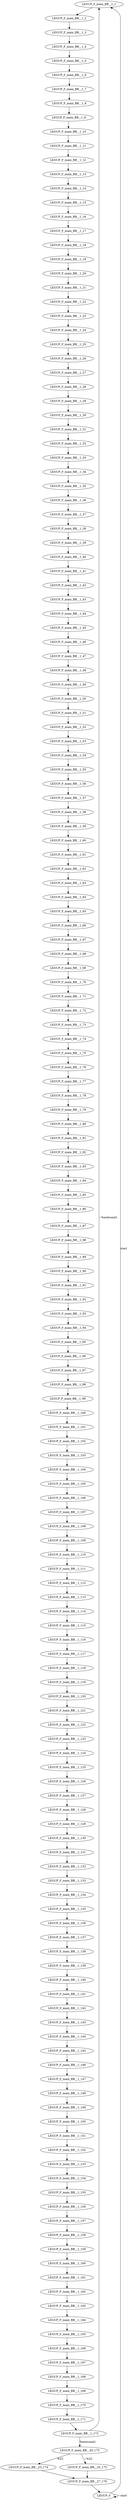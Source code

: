 digraph {
Node0x35d2580[label="LEGUP_F_main_BB__1_1"];
Node0x35d23e0[label="LEGUP_0"];
Node0x35d23e0 -> Node0x35d2580[label="start"];
Node0x35d23e0 -> Node0x35d23e0[label="~start"];
Node0x35afca0[label="LEGUP_F_main_BB__1_2"];
Node0x35d2580 -> Node0x35afca0;
Node0x35afde0[label="LEGUP_F_main_BB__1_3"];
Node0x35afca0 -> Node0x35afde0;
Node0x35d1bd0[label="LEGUP_F_main_BB__1_4"];
Node0x35afde0 -> Node0x35d1bd0;
Node0x35d1d10[label="LEGUP_F_main_BB__1_5"];
Node0x35d1bd0 -> Node0x35d1d10;
Node0x35d1e50[label="LEGUP_F_main_BB__1_6"];
Node0x35d1d10 -> Node0x35d1e50;
Node0x35d1f90[label="LEGUP_F_main_BB__1_7"];
Node0x35d1e50 -> Node0x35d1f90;
Node0x35d20d0[label="LEGUP_F_main_BB__1_8"];
Node0x35d1f90 -> Node0x35d20d0;
Node0x35d2210[label="LEGUP_F_main_BB__1_9"];
Node0x35d20d0 -> Node0x35d2210;
Node0x359bcb0[label="LEGUP_F_main_BB__1_10"];
Node0x35d2210 -> Node0x359bcb0;
Node0x359bdf0[label="LEGUP_F_main_BB__1_11"];
Node0x359bcb0 -> Node0x359bdf0;
Node0x359bf30[label="LEGUP_F_main_BB__1_12"];
Node0x359bdf0 -> Node0x359bf30;
Node0x359c070[label="LEGUP_F_main_BB__1_13"];
Node0x359bf30 -> Node0x359c070;
Node0x359c1b0[label="LEGUP_F_main_BB__1_14"];
Node0x359c070 -> Node0x359c1b0;
Node0x359c2f0[label="LEGUP_F_main_BB__1_15"];
Node0x359c1b0 -> Node0x359c2f0;
Node0x359c430[label="LEGUP_F_main_BB__1_16"];
Node0x359c2f0 -> Node0x359c430;
Node0x359c570[label="LEGUP_F_main_BB__1_17"];
Node0x359c430 -> Node0x359c570;
Node0x359c6b0[label="LEGUP_F_main_BB__1_18"];
Node0x359c570 -> Node0x359c6b0;
Node0x359c7f0[label="LEGUP_F_main_BB__1_19"];
Node0x359c6b0 -> Node0x359c7f0;
Node0x359c930[label="LEGUP_F_main_BB__1_20"];
Node0x359c7f0 -> Node0x359c930;
Node0x359ca70[label="LEGUP_F_main_BB__1_21"];
Node0x359c930 -> Node0x359ca70;
Node0x35d2960[label="LEGUP_F_main_BB__1_22"];
Node0x359ca70 -> Node0x35d2960;
Node0x35d2a70[label="LEGUP_F_main_BB__1_23"];
Node0x35d2960 -> Node0x35d2a70;
Node0x35d2bb0[label="LEGUP_F_main_BB__1_24"];
Node0x35d2a70 -> Node0x35d2bb0;
Node0x35d2cf0[label="LEGUP_F_main_BB__1_25"];
Node0x35d2bb0 -> Node0x35d2cf0;
Node0x35d2e30[label="LEGUP_F_main_BB__1_26"];
Node0x35d2cf0 -> Node0x35d2e30;
Node0x35d2f70[label="LEGUP_F_main_BB__1_27"];
Node0x35d2e30 -> Node0x35d2f70;
Node0x35d30b0[label="LEGUP_F_main_BB__1_28"];
Node0x35d2f70 -> Node0x35d30b0;
Node0x35d31f0[label="LEGUP_F_main_BB__1_29"];
Node0x35d30b0 -> Node0x35d31f0;
Node0x35d3330[label="LEGUP_F_main_BB__1_30"];
Node0x35d31f0 -> Node0x35d3330;
Node0x35d3470[label="LEGUP_F_main_BB__1_31"];
Node0x35d3330 -> Node0x35d3470;
Node0x35d35b0[label="LEGUP_F_main_BB__1_32"];
Node0x35d3470 -> Node0x35d35b0;
Node0x35d36f0[label="LEGUP_F_main_BB__1_33"];
Node0x35d35b0 -> Node0x35d36f0;
Node0x35d3830[label="LEGUP_F_main_BB__1_34"];
Node0x35d36f0 -> Node0x35d3830;
Node0x35d3970[label="LEGUP_F_main_BB__1_35"];
Node0x35d3830 -> Node0x35d3970;
Node0x35d3ab0[label="LEGUP_F_main_BB__1_36"];
Node0x35d3970 -> Node0x35d3ab0;
Node0x35d3bf0[label="LEGUP_F_main_BB__1_37"];
Node0x35d3ab0 -> Node0x35d3bf0;
Node0x35d3d30[label="LEGUP_F_main_BB__1_38"];
Node0x35d3bf0 -> Node0x35d3d30;
Node0x35d3e70[label="LEGUP_F_main_BB__1_39"];
Node0x35d3d30 -> Node0x35d3e70;
Node0x35d3fb0[label="LEGUP_F_main_BB__1_40"];
Node0x35d3e70 -> Node0x35d3fb0;
Node0x35d40f0[label="LEGUP_F_main_BB__1_41"];
Node0x35d3fb0 -> Node0x35d40f0;
Node0x35d4230[label="LEGUP_F_main_BB__1_42"];
Node0x35d40f0 -> Node0x35d4230;
Node0x35d4370[label="LEGUP_F_main_BB__1_43"];
Node0x35d4230 -> Node0x35d4370;
Node0x35d44b0[label="LEGUP_F_main_BB__1_44"];
Node0x35d4370 -> Node0x35d44b0;
Node0x35d45f0[label="LEGUP_F_main_BB__1_45"];
Node0x35d44b0 -> Node0x35d45f0;
Node0x35d4730[label="LEGUP_F_main_BB__1_46"];
Node0x35d45f0 -> Node0x35d4730;
Node0x35d4870[label="LEGUP_F_main_BB__1_47"];
Node0x35d4730 -> Node0x35d4870;
Node0x35d49b0[label="LEGUP_F_main_BB__1_48"];
Node0x35d4870 -> Node0x35d49b0;
Node0x35d4af0[label="LEGUP_F_main_BB__1_49"];
Node0x35d49b0 -> Node0x35d4af0;
Node0x35d4c30[label="LEGUP_F_main_BB__1_50"];
Node0x35d4af0 -> Node0x35d4c30;
Node0x35d4d70[label="LEGUP_F_main_BB__1_51"];
Node0x35d4c30 -> Node0x35d4d70;
Node0x35d4eb0[label="LEGUP_F_main_BB__1_52"];
Node0x35d4d70 -> Node0x35d4eb0;
Node0x35d4ff0[label="LEGUP_F_main_BB__1_53"];
Node0x35d4eb0 -> Node0x35d4ff0;
Node0x35d5130[label="LEGUP_F_main_BB__1_54"];
Node0x35d4ff0 -> Node0x35d5130;
Node0x35d5270[label="LEGUP_F_main_BB__1_55"];
Node0x35d5130 -> Node0x35d5270;
Node0x35d53b0[label="LEGUP_F_main_BB__1_56"];
Node0x35d5270 -> Node0x35d53b0;
Node0x35d54f0[label="LEGUP_F_main_BB__1_57"];
Node0x35d53b0 -> Node0x35d54f0;
Node0x35d5630[label="LEGUP_F_main_BB__1_58"];
Node0x35d54f0 -> Node0x35d5630;
Node0x35d5770[label="LEGUP_F_main_BB__1_59"];
Node0x35d5630 -> Node0x35d5770;
Node0x35d58b0[label="LEGUP_F_main_BB__1_60"];
Node0x35d5770 -> Node0x35d58b0;
Node0x35d59f0[label="LEGUP_F_main_BB__1_61"];
Node0x35d58b0 -> Node0x35d59f0;
Node0x35d5b30[label="LEGUP_F_main_BB__1_62"];
Node0x35d59f0 -> Node0x35d5b30;
Node0x35d5c70[label="LEGUP_F_main_BB__1_63"];
Node0x35d5b30 -> Node0x35d5c70;
Node0x35d5db0[label="LEGUP_F_main_BB__1_64"];
Node0x35d5c70 -> Node0x35d5db0;
Node0x35d5ef0[label="LEGUP_F_main_BB__1_65"];
Node0x35d5db0 -> Node0x35d5ef0;
Node0x35d6030[label="LEGUP_F_main_BB__1_66"];
Node0x35d5ef0 -> Node0x35d6030;
Node0x35d6170[label="LEGUP_F_main_BB__1_67"];
Node0x35d6030 -> Node0x35d6170;
Node0x35d62b0[label="LEGUP_F_main_BB__1_68"];
Node0x35d6170 -> Node0x35d62b0;
Node0x35d63f0[label="LEGUP_F_main_BB__1_69"];
Node0x35d62b0 -> Node0x35d63f0;
Node0x35d6530[label="LEGUP_F_main_BB__1_70"];
Node0x35d63f0 -> Node0x35d6530;
Node0x35d6670[label="LEGUP_F_main_BB__1_71"];
Node0x35d6530 -> Node0x35d6670;
Node0x35d67b0[label="LEGUP_F_main_BB__1_72"];
Node0x35d6670 -> Node0x35d67b0;
Node0x35d68f0[label="LEGUP_F_main_BB__1_73"];
Node0x35d67b0 -> Node0x35d68f0;
Node0x35d6a30[label="LEGUP_F_main_BB__1_74"];
Node0x35d68f0 -> Node0x35d6a30;
Node0x35d6b70[label="LEGUP_F_main_BB__1_75"];
Node0x35d6a30 -> Node0x35d6b70;
Node0x35d6cb0[label="LEGUP_F_main_BB__1_76"];
Node0x35d6b70 -> Node0x35d6cb0;
Node0x35d6df0[label="LEGUP_F_main_BB__1_77"];
Node0x35d6cb0 -> Node0x35d6df0;
Node0x35d6f30[label="LEGUP_F_main_BB__1_78"];
Node0x35d6df0 -> Node0x35d6f30;
Node0x359cba0[label="LEGUP_F_main_BB__1_79"];
Node0x35d6f30 -> Node0x359cba0;
Node0x359cce0[label="LEGUP_F_main_BB__1_80"];
Node0x359cba0 -> Node0x359cce0;
Node0x359ce20[label="LEGUP_F_main_BB__1_81"];
Node0x359cce0 -> Node0x359ce20;
Node0x359cf60[label="LEGUP_F_main_BB__1_82"];
Node0x359ce20 -> Node0x359cf60;
Node0x359d0a0[label="LEGUP_F_main_BB__1_83"];
Node0x359cf60 -> Node0x359d0a0;
Node0x359d1e0[label="LEGUP_F_main_BB__1_84"];
Node0x359d0a0 -> Node0x359d1e0;
Node0x359d320[label="LEGUP_F_main_BB__1_85"];
Node0x359d1e0 -> Node0x359d320;
Node0x359d460[label="LEGUP_F_main_BB__1_86"];
Node0x359d320 -> Node0x359d460;
Node0x359d5a0[label="LEGUP_F_main_BB__1_87"];
Node0x359d460 -> Node0x359d5a0;
Node0x359d6e0[label="LEGUP_F_main_BB__1_88"];
Node0x359d5a0 -> Node0x359d6e0;
Node0x359d820[label="LEGUP_F_main_BB__1_89"];
Node0x359d6e0 -> Node0x359d820;
Node0x359d960[label="LEGUP_F_main_BB__1_90"];
Node0x359d820 -> Node0x359d960;
Node0x359daa0[label="LEGUP_F_main_BB__1_91"];
Node0x359d960 -> Node0x359daa0;
Node0x359dbe0[label="LEGUP_F_main_BB__1_92"];
Node0x359daa0 -> Node0x359dbe0;
Node0x359dd20[label="LEGUP_F_main_BB__1_93"];
Node0x359dbe0 -> Node0x359dd20;
Node0x359de60[label="LEGUP_F_main_BB__1_94"];
Node0x359dd20 -> Node0x359de60;
Node0x359dfa0[label="LEGUP_F_main_BB__1_95"];
Node0x359de60 -> Node0x359dfa0;
Node0x359e0e0[label="LEGUP_F_main_BB__1_96"];
Node0x359dfa0 -> Node0x359e0e0;
Node0x359e220[label="LEGUP_F_main_BB__1_97"];
Node0x359e0e0 -> Node0x359e220;
Node0x359e360[label="LEGUP_F_main_BB__1_98"];
Node0x359e220 -> Node0x359e360;
Node0x359e4a0[label="LEGUP_F_main_BB__1_99"];
Node0x359e360 -> Node0x359e4a0;
Node0x359e5e0[label="LEGUP_F_main_BB__1_100"];
Node0x359e4a0 -> Node0x359e5e0;
Node0x359e720[label="LEGUP_F_main_BB__1_101"];
Node0x359e5e0 -> Node0x359e720;
Node0x359e860[label="LEGUP_F_main_BB__1_102"];
Node0x359e720 -> Node0x359e860;
Node0x359e9a0[label="LEGUP_F_main_BB__1_103"];
Node0x359e860 -> Node0x359e9a0;
Node0x359eae0[label="LEGUP_F_main_BB__1_104"];
Node0x359e9a0 -> Node0x359eae0;
Node0x359ec20[label="LEGUP_F_main_BB__1_105"];
Node0x359eae0 -> Node0x359ec20;
Node0x359ed60[label="LEGUP_F_main_BB__1_106"];
Node0x359ec20 -> Node0x359ed60;
Node0x359eea0[label="LEGUP_F_main_BB__1_107"];
Node0x359ed60 -> Node0x359eea0;
Node0x359efe0[label="LEGUP_F_main_BB__1_108"];
Node0x359eea0 -> Node0x359efe0;
Node0x359f120[label="LEGUP_F_main_BB__1_109"];
Node0x359efe0 -> Node0x359f120;
Node0x359f260[label="LEGUP_F_main_BB__1_110"];
Node0x359f120 -> Node0x359f260;
Node0x359f3a0[label="LEGUP_F_main_BB__1_111"];
Node0x359f260 -> Node0x359f3a0;
Node0x359f4e0[label="LEGUP_F_main_BB__1_112"];
Node0x359f3a0 -> Node0x359f4e0;
Node0x359f620[label="LEGUP_F_main_BB__1_113"];
Node0x359f4e0 -> Node0x359f620;
Node0x359f760[label="LEGUP_F_main_BB__1_114"];
Node0x359f620 -> Node0x359f760;
Node0x359f8a0[label="LEGUP_F_main_BB__1_115"];
Node0x359f760 -> Node0x359f8a0;
Node0x359f9e0[label="LEGUP_F_main_BB__1_116"];
Node0x359f8a0 -> Node0x359f9e0;
Node0x359fb20[label="LEGUP_F_main_BB__1_117"];
Node0x359f9e0 -> Node0x359fb20;
Node0x359fc60[label="LEGUP_F_main_BB__1_118"];
Node0x359fb20 -> Node0x359fc60;
Node0x359fda0[label="LEGUP_F_main_BB__1_119"];
Node0x359fc60 -> Node0x359fda0;
Node0x359fee0[label="LEGUP_F_main_BB__1_120"];
Node0x359fda0 -> Node0x359fee0;
Node0x35a0020[label="LEGUP_F_main_BB__1_121"];
Node0x359fee0 -> Node0x35a0020;
Node0x35a0160[label="LEGUP_F_main_BB__1_122"];
Node0x35a0020 -> Node0x35a0160;
Node0x35a02a0[label="LEGUP_F_main_BB__1_123"];
Node0x35a0160 -> Node0x35a02a0;
Node0x35a03e0[label="LEGUP_F_main_BB__1_124"];
Node0x35a02a0 -> Node0x35a03e0;
Node0x35a0520[label="LEGUP_F_main_BB__1_125"];
Node0x35a03e0 -> Node0x35a0520;
Node0x35a0660[label="LEGUP_F_main_BB__1_126"];
Node0x35a0520 -> Node0x35a0660;
Node0x35a07a0[label="LEGUP_F_main_BB__1_127"];
Node0x35a0660 -> Node0x35a07a0;
Node0x35a08e0[label="LEGUP_F_main_BB__1_128"];
Node0x35a07a0 -> Node0x35a08e0;
Node0x35a0a20[label="LEGUP_F_main_BB__1_129"];
Node0x35a08e0 -> Node0x35a0a20;
Node0x35a0b60[label="LEGUP_F_main_BB__1_130"];
Node0x35a0a20 -> Node0x35a0b60;
Node0x35a0ca0[label="LEGUP_F_main_BB__1_131"];
Node0x35a0b60 -> Node0x35a0ca0;
Node0x35a0de0[label="LEGUP_F_main_BB__1_132"];
Node0x35a0ca0 -> Node0x35a0de0;
Node0x35a0f20[label="LEGUP_F_main_BB__1_133"];
Node0x35a0de0 -> Node0x35a0f20;
Node0x35a1060[label="LEGUP_F_main_BB__1_134"];
Node0x35a0f20 -> Node0x35a1060;
Node0x35a11a0[label="LEGUP_F_main_BB__1_135"];
Node0x35a1060 -> Node0x35a11a0;
Node0x35a12e0[label="LEGUP_F_main_BB__1_136"];
Node0x35a11a0 -> Node0x35a12e0;
Node0x35a1420[label="LEGUP_F_main_BB__1_137"];
Node0x35a12e0 -> Node0x35a1420;
Node0x35a1560[label="LEGUP_F_main_BB__1_138"];
Node0x35a1420 -> Node0x35a1560;
Node0x35a16a0[label="LEGUP_F_main_BB__1_139"];
Node0x35a1560 -> Node0x35a16a0;
Node0x35a17e0[label="LEGUP_F_main_BB__1_140"];
Node0x35a16a0 -> Node0x35a17e0;
Node0x35a1920[label="LEGUP_F_main_BB__1_141"];
Node0x35a17e0 -> Node0x35a1920;
Node0x35a1a60[label="LEGUP_F_main_BB__1_142"];
Node0x35a1920 -> Node0x35a1a60;
Node0x35a1ba0[label="LEGUP_F_main_BB__1_143"];
Node0x35a1a60 -> Node0x35a1ba0;
Node0x35a1ce0[label="LEGUP_F_main_BB__1_144"];
Node0x35a1ba0 -> Node0x35a1ce0;
Node0x35a1e20[label="LEGUP_F_main_BB__1_145"];
Node0x35a1ce0 -> Node0x35a1e20;
Node0x35a1f60[label="LEGUP_F_main_BB__1_146"];
Node0x35a1e20 -> Node0x35a1f60;
Node0x35a20a0[label="LEGUP_F_main_BB__1_147"];
Node0x35a1f60 -> Node0x35a20a0;
Node0x35a21e0[label="LEGUP_F_main_BB__1_148"];
Node0x35a20a0 -> Node0x35a21e0;
Node0x35a2320[label="LEGUP_F_main_BB__1_149"];
Node0x35a21e0 -> Node0x35a2320;
Node0x35a2460[label="LEGUP_F_main_BB__1_150"];
Node0x35a2320 -> Node0x35a2460;
Node0x35a25a0[label="LEGUP_F_main_BB__1_151"];
Node0x35a2460 -> Node0x35a25a0;
Node0x35a26e0[label="LEGUP_F_main_BB__1_152"];
Node0x35a25a0 -> Node0x35a26e0;
Node0x35a2820[label="LEGUP_F_main_BB__1_153"];
Node0x35a26e0 -> Node0x35a2820;
Node0x35a2960[label="LEGUP_F_main_BB__1_154"];
Node0x35a2820 -> Node0x35a2960;
Node0x35a2aa0[label="LEGUP_F_main_BB__1_155"];
Node0x35a2960 -> Node0x35a2aa0;
Node0x35a2be0[label="LEGUP_F_main_BB__1_156"];
Node0x35a2aa0 -> Node0x35a2be0;
Node0x35a2d20[label="LEGUP_F_main_BB__1_157"];
Node0x35a2be0 -> Node0x35a2d20;
Node0x35a2e60[label="LEGUP_F_main_BB__1_158"];
Node0x35a2d20 -> Node0x35a2e60;
Node0x35a2fa0[label="LEGUP_F_main_BB__1_159"];
Node0x35a2e60 -> Node0x35a2fa0;
Node0x35a30e0[label="LEGUP_F_main_BB__1_160"];
Node0x35a2fa0 -> Node0x35a30e0;
Node0x35a3220[label="LEGUP_F_main_BB__1_161"];
Node0x35a30e0 -> Node0x35a3220;
Node0x35a3360[label="LEGUP_F_main_BB__1_162"];
Node0x35a3220 -> Node0x35a3360;
Node0x35a34a0[label="LEGUP_F_main_BB__1_163"];
Node0x35a3360 -> Node0x35a34a0;
Node0x35a35e0[label="LEGUP_F_main_BB__1_164"];
Node0x35a34a0 -> Node0x35a35e0;
Node0x35a3720[label="LEGUP_F_main_BB__1_165"];
Node0x35a35e0 -> Node0x35a3720;
Node0x35a3860[label="LEGUP_F_main_BB__1_166"];
Node0x35a3720 -> Node0x35a3860;
Node0x35a39a0[label="LEGUP_F_main_BB__1_167"];
Node0x35a3860 -> Node0x35a39a0;
Node0x35a3ae0[label="LEGUP_F_main_BB__1_168"];
Node0x35a39a0 -> Node0x35a3ae0;
Node0x35a3c20[label="LEGUP_F_main_BB__1_169"];
Node0x35a3ae0 -> Node0x35a3c20;
Node0x35a3d60[label="LEGUP_F_main_BB__1_170"];
Node0x35a3c20 -> Node0x35a3d60;
Node0x35a3ea0[label="LEGUP_F_main_BB__1_171"];
Node0x35a3d60 -> Node0x35a3ea0;
Node0x35a3fe0[label="LEGUP_F_main_BB__1_172"];
Node0x35a3ea0 -> Node0x35a3fe0;
Node0x35d2700[label="LEGUP_F_main_BB__20_173"];
Node0x35a3fe0 -> Node0x35d2700[label="%exitcond1"];
Node0x35a3fe0 -> Node0x35d2580[label="~%exitcond1"];
Node0x35af7a0[label="LEGUP_F_main_BB__23_174"];
Node0x35d2700 -> Node0x35af7a0[label="%22"];
Node0x35af920[label="LEGUP_F_main_BB__25_175"];
Node0x35d2700 -> Node0x35af920[label="~%22"];
Node0x35afaa0[label="LEGUP_F_main_BB__27_176"];
Node0x35af7a0 -> Node0x35afaa0;
Node0x35af920 -> Node0x35afaa0;
Node0x35afaa0 -> Node0x35d23e0;
}
